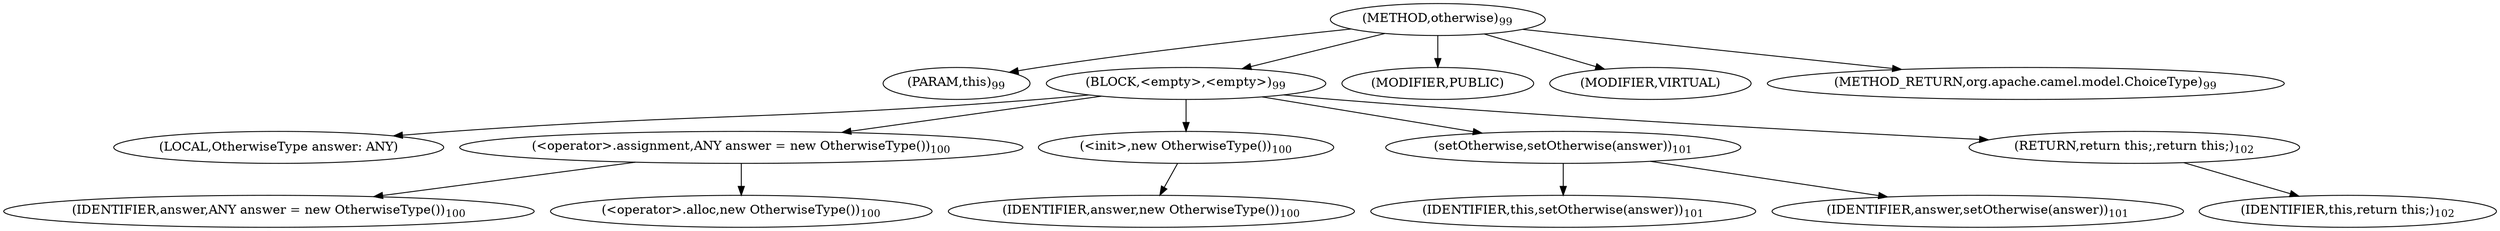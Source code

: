 digraph "otherwise" {  
"204" [label = <(METHOD,otherwise)<SUB>99</SUB>> ]
"23" [label = <(PARAM,this)<SUB>99</SUB>> ]
"205" [label = <(BLOCK,&lt;empty&gt;,&lt;empty&gt;)<SUB>99</SUB>> ]
"21" [label = <(LOCAL,OtherwiseType answer: ANY)> ]
"206" [label = <(&lt;operator&gt;.assignment,ANY answer = new OtherwiseType())<SUB>100</SUB>> ]
"207" [label = <(IDENTIFIER,answer,ANY answer = new OtherwiseType())<SUB>100</SUB>> ]
"208" [label = <(&lt;operator&gt;.alloc,new OtherwiseType())<SUB>100</SUB>> ]
"209" [label = <(&lt;init&gt;,new OtherwiseType())<SUB>100</SUB>> ]
"20" [label = <(IDENTIFIER,answer,new OtherwiseType())<SUB>100</SUB>> ]
"210" [label = <(setOtherwise,setOtherwise(answer))<SUB>101</SUB>> ]
"22" [label = <(IDENTIFIER,this,setOtherwise(answer))<SUB>101</SUB>> ]
"211" [label = <(IDENTIFIER,answer,setOtherwise(answer))<SUB>101</SUB>> ]
"212" [label = <(RETURN,return this;,return this;)<SUB>102</SUB>> ]
"24" [label = <(IDENTIFIER,this,return this;)<SUB>102</SUB>> ]
"213" [label = <(MODIFIER,PUBLIC)> ]
"214" [label = <(MODIFIER,VIRTUAL)> ]
"215" [label = <(METHOD_RETURN,org.apache.camel.model.ChoiceType)<SUB>99</SUB>> ]
  "204" -> "23" 
  "204" -> "205" 
  "204" -> "213" 
  "204" -> "214" 
  "204" -> "215" 
  "205" -> "21" 
  "205" -> "206" 
  "205" -> "209" 
  "205" -> "210" 
  "205" -> "212" 
  "206" -> "207" 
  "206" -> "208" 
  "209" -> "20" 
  "210" -> "22" 
  "210" -> "211" 
  "212" -> "24" 
}
